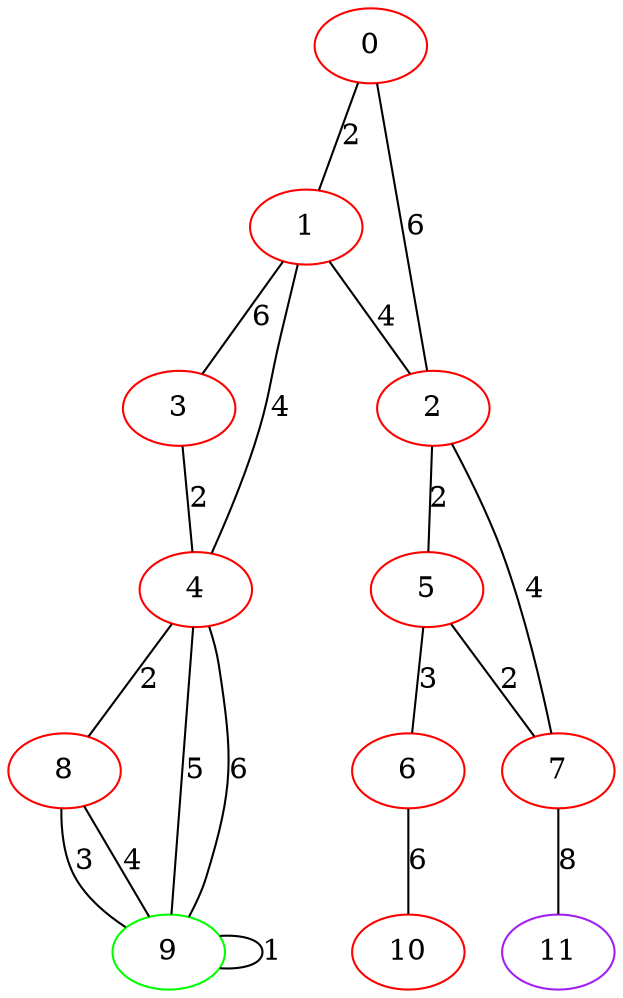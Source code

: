 graph "" {
0 [color=red, weight=1];
1 [color=red, weight=1];
2 [color=red, weight=1];
3 [color=red, weight=1];
4 [color=red, weight=1];
5 [color=red, weight=1];
6 [color=red, weight=1];
7 [color=red, weight=1];
8 [color=red, weight=1];
9 [color=green, weight=2];
10 [color=red, weight=1];
11 [color=purple, weight=4];
0 -- 1  [key=0, label=2];
0 -- 2  [key=0, label=6];
1 -- 2  [key=0, label=4];
1 -- 3  [key=0, label=6];
1 -- 4  [key=0, label=4];
2 -- 5  [key=0, label=2];
2 -- 7  [key=0, label=4];
3 -- 4  [key=0, label=2];
4 -- 8  [key=0, label=2];
4 -- 9  [key=0, label=5];
4 -- 9  [key=1, label=6];
5 -- 6  [key=0, label=3];
5 -- 7  [key=0, label=2];
6 -- 10  [key=0, label=6];
7 -- 11  [key=0, label=8];
8 -- 9  [key=0, label=3];
8 -- 9  [key=1, label=4];
9 -- 9  [key=0, label=1];
}
